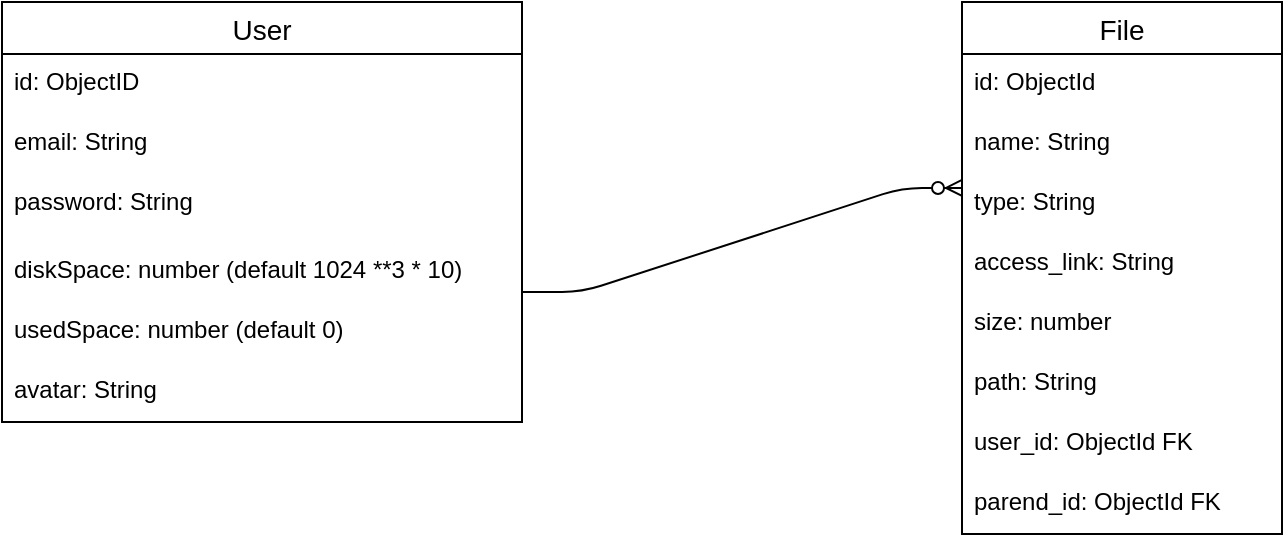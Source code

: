 <mxfile version="13.9.6" type="device"><diagram id="QykDhPz4uX0dL1uXyJBI" name="Page-1"><mxGraphModel dx="1554" dy="1001" grid="1" gridSize="10" guides="1" tooltips="1" connect="1" arrows="1" fold="1" page="1" pageScale="1" pageWidth="827" pageHeight="1169" math="0" shadow="0"><root><mxCell id="0"/><mxCell id="1" parent="0"/><mxCell id="ANq0B2OpQQytscGGBBXP-2" value="User" style="swimlane;fontStyle=0;childLayout=stackLayout;horizontal=1;startSize=26;horizontalStack=0;resizeParent=1;resizeParentMax=0;resizeLast=0;collapsible=1;marginBottom=0;align=center;fontSize=14;" parent="1" vertex="1"><mxGeometry x="110" y="585" width="260" height="210" as="geometry"/></mxCell><mxCell id="ANq0B2OpQQytscGGBBXP-3" value="id: ObjectID" style="text;strokeColor=none;fillColor=none;spacingLeft=4;spacingRight=4;overflow=hidden;rotatable=0;points=[[0,0.5],[1,0.5]];portConstraint=eastwest;fontSize=12;" parent="ANq0B2OpQQytscGGBBXP-2" vertex="1"><mxGeometry y="26" width="260" height="30" as="geometry"/></mxCell><mxCell id="ANq0B2OpQQytscGGBBXP-4" value="email: String" style="text;strokeColor=none;fillColor=none;spacingLeft=4;spacingRight=4;overflow=hidden;rotatable=0;points=[[0,0.5],[1,0.5]];portConstraint=eastwest;fontSize=12;" parent="ANq0B2OpQQytscGGBBXP-2" vertex="1"><mxGeometry y="56" width="260" height="30" as="geometry"/></mxCell><mxCell id="ANq0B2OpQQytscGGBBXP-5" value="password: String&#10;" style="text;strokeColor=none;fillColor=none;spacingLeft=4;spacingRight=4;overflow=hidden;rotatable=0;points=[[0,0.5],[1,0.5]];portConstraint=eastwest;fontSize=12;" parent="ANq0B2OpQQytscGGBBXP-2" vertex="1"><mxGeometry y="86" width="260" height="34" as="geometry"/></mxCell><mxCell id="ANq0B2OpQQytscGGBBXP-6" value="diskSpace: number (default 1024 **3 * 10)" style="text;strokeColor=none;fillColor=none;spacingLeft=4;spacingRight=4;overflow=hidden;rotatable=0;points=[[0,0.5],[1,0.5]];portConstraint=eastwest;fontSize=12;" parent="ANq0B2OpQQytscGGBBXP-2" vertex="1"><mxGeometry y="120" width="260" height="30" as="geometry"/></mxCell><mxCell id="ANq0B2OpQQytscGGBBXP-7" value="usedSpace: number (default 0)&#10;" style="text;strokeColor=none;fillColor=none;spacingLeft=4;spacingRight=4;overflow=hidden;rotatable=0;points=[[0,0.5],[1,0.5]];portConstraint=eastwest;fontSize=12;" parent="ANq0B2OpQQytscGGBBXP-2" vertex="1"><mxGeometry y="150" width="260" height="30" as="geometry"/></mxCell><mxCell id="ANq0B2OpQQytscGGBBXP-8" value="avatar: String" style="text;strokeColor=none;fillColor=none;spacingLeft=4;spacingRight=4;overflow=hidden;rotatable=0;points=[[0,0.5],[1,0.5]];portConstraint=eastwest;fontSize=12;" parent="ANq0B2OpQQytscGGBBXP-2" vertex="1"><mxGeometry y="180" width="260" height="30" as="geometry"/></mxCell><mxCell id="ANq0B2OpQQytscGGBBXP-9" value="File" style="swimlane;fontStyle=0;childLayout=stackLayout;horizontal=1;startSize=26;horizontalStack=0;resizeParent=1;resizeParentMax=0;resizeLast=0;collapsible=1;marginBottom=0;align=center;fontSize=14;" parent="1" vertex="1"><mxGeometry x="590" y="585" width="160" height="266" as="geometry"/></mxCell><mxCell id="ANq0B2OpQQytscGGBBXP-10" value="id: ObjectId&#10;" style="text;strokeColor=none;fillColor=none;spacingLeft=4;spacingRight=4;overflow=hidden;rotatable=0;points=[[0,0.5],[1,0.5]];portConstraint=eastwest;fontSize=12;" parent="ANq0B2OpQQytscGGBBXP-9" vertex="1"><mxGeometry y="26" width="160" height="30" as="geometry"/></mxCell><mxCell id="ANq0B2OpQQytscGGBBXP-11" value="name: String" style="text;strokeColor=none;fillColor=none;spacingLeft=4;spacingRight=4;overflow=hidden;rotatable=0;points=[[0,0.5],[1,0.5]];portConstraint=eastwest;fontSize=12;" parent="ANq0B2OpQQytscGGBBXP-9" vertex="1"><mxGeometry y="56" width="160" height="30" as="geometry"/></mxCell><mxCell id="ANq0B2OpQQytscGGBBXP-12" value="type: String" style="text;strokeColor=none;fillColor=none;spacingLeft=4;spacingRight=4;overflow=hidden;rotatable=0;points=[[0,0.5],[1,0.5]];portConstraint=eastwest;fontSize=12;" parent="ANq0B2OpQQytscGGBBXP-9" vertex="1"><mxGeometry y="86" width="160" height="30" as="geometry"/></mxCell><mxCell id="ANq0B2OpQQytscGGBBXP-16" value="access_link: String" style="text;strokeColor=none;fillColor=none;spacingLeft=4;spacingRight=4;overflow=hidden;rotatable=0;points=[[0,0.5],[1,0.5]];portConstraint=eastwest;fontSize=12;" parent="ANq0B2OpQQytscGGBBXP-9" vertex="1"><mxGeometry y="116" width="160" height="30" as="geometry"/></mxCell><mxCell id="ANq0B2OpQQytscGGBBXP-13" value="size: number" style="text;strokeColor=none;fillColor=none;spacingLeft=4;spacingRight=4;overflow=hidden;rotatable=0;points=[[0,0.5],[1,0.5]];portConstraint=eastwest;fontSize=12;" parent="ANq0B2OpQQytscGGBBXP-9" vertex="1"><mxGeometry y="146" width="160" height="30" as="geometry"/></mxCell><mxCell id="5pdYM_fhLTfUz80QwCp4-1" value="path: String" style="text;strokeColor=none;fillColor=none;spacingLeft=4;spacingRight=4;overflow=hidden;rotatable=0;points=[[0,0.5],[1,0.5]];portConstraint=eastwest;fontSize=12;" vertex="1" parent="ANq0B2OpQQytscGGBBXP-9"><mxGeometry y="176" width="160" height="30" as="geometry"/></mxCell><mxCell id="ANq0B2OpQQytscGGBBXP-14" value="user_id: ObjectId FK" style="text;strokeColor=none;fillColor=none;spacingLeft=4;spacingRight=4;overflow=hidden;rotatable=0;points=[[0,0.5],[1,0.5]];portConstraint=eastwest;fontSize=12;" parent="ANq0B2OpQQytscGGBBXP-9" vertex="1"><mxGeometry y="206" width="160" height="30" as="geometry"/></mxCell><mxCell id="ANq0B2OpQQytscGGBBXP-15" value="parend_id: ObjectId FK" style="text;strokeColor=none;fillColor=none;spacingLeft=4;spacingRight=4;overflow=hidden;rotatable=0;points=[[0,0.5],[1,0.5]];portConstraint=eastwest;fontSize=12;" parent="ANq0B2OpQQytscGGBBXP-9" vertex="1"><mxGeometry y="236" width="160" height="30" as="geometry"/></mxCell><mxCell id="ANq0B2OpQQytscGGBBXP-17" value="" style="edgeStyle=entityRelationEdgeStyle;fontSize=12;html=1;endArrow=ERzeroToMany;endFill=1;entryX=0;entryY=0.233;entryDx=0;entryDy=0;entryPerimeter=0;" parent="1" target="ANq0B2OpQQytscGGBBXP-12" edge="1"><mxGeometry width="100" height="100" relative="1" as="geometry"><mxPoint x="370" y="730" as="sourcePoint"/><mxPoint x="470" y="630" as="targetPoint"/></mxGeometry></mxCell></root></mxGraphModel></diagram></mxfile>
